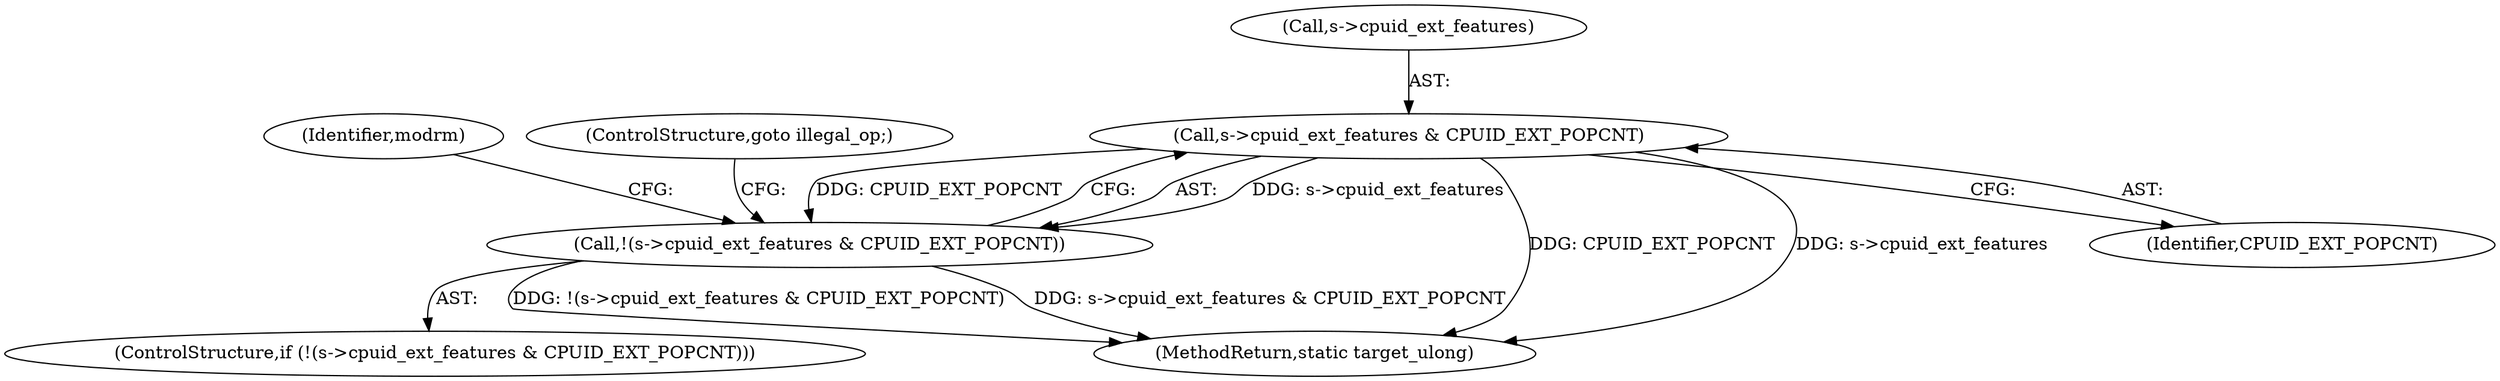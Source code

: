 digraph "0_qemu_30663fd26c0307e414622c7a8607fbc04f92ec14@pointer" {
"1011730" [label="(Call,s->cpuid_ext_features & CPUID_EXT_POPCNT)"];
"1011729" [label="(Call,!(s->cpuid_ext_features & CPUID_EXT_POPCNT))"];
"1011730" [label="(Call,s->cpuid_ext_features & CPUID_EXT_POPCNT)"];
"1011731" [label="(Call,s->cpuid_ext_features)"];
"1011737" [label="(Identifier,modrm)"];
"1011840" [label="(MethodReturn,static target_ulong)"];
"1011729" [label="(Call,!(s->cpuid_ext_features & CPUID_EXT_POPCNT))"];
"1011735" [label="(ControlStructure,goto illegal_op;)"];
"1011728" [label="(ControlStructure,if (!(s->cpuid_ext_features & CPUID_EXT_POPCNT)))"];
"1011734" [label="(Identifier,CPUID_EXT_POPCNT)"];
"1011730" -> "1011729"  [label="AST: "];
"1011730" -> "1011734"  [label="CFG: "];
"1011731" -> "1011730"  [label="AST: "];
"1011734" -> "1011730"  [label="AST: "];
"1011729" -> "1011730"  [label="CFG: "];
"1011730" -> "1011840"  [label="DDG: CPUID_EXT_POPCNT"];
"1011730" -> "1011840"  [label="DDG: s->cpuid_ext_features"];
"1011730" -> "1011729"  [label="DDG: s->cpuid_ext_features"];
"1011730" -> "1011729"  [label="DDG: CPUID_EXT_POPCNT"];
"1011729" -> "1011728"  [label="AST: "];
"1011735" -> "1011729"  [label="CFG: "];
"1011737" -> "1011729"  [label="CFG: "];
"1011729" -> "1011840"  [label="DDG: !(s->cpuid_ext_features & CPUID_EXT_POPCNT)"];
"1011729" -> "1011840"  [label="DDG: s->cpuid_ext_features & CPUID_EXT_POPCNT"];
}
